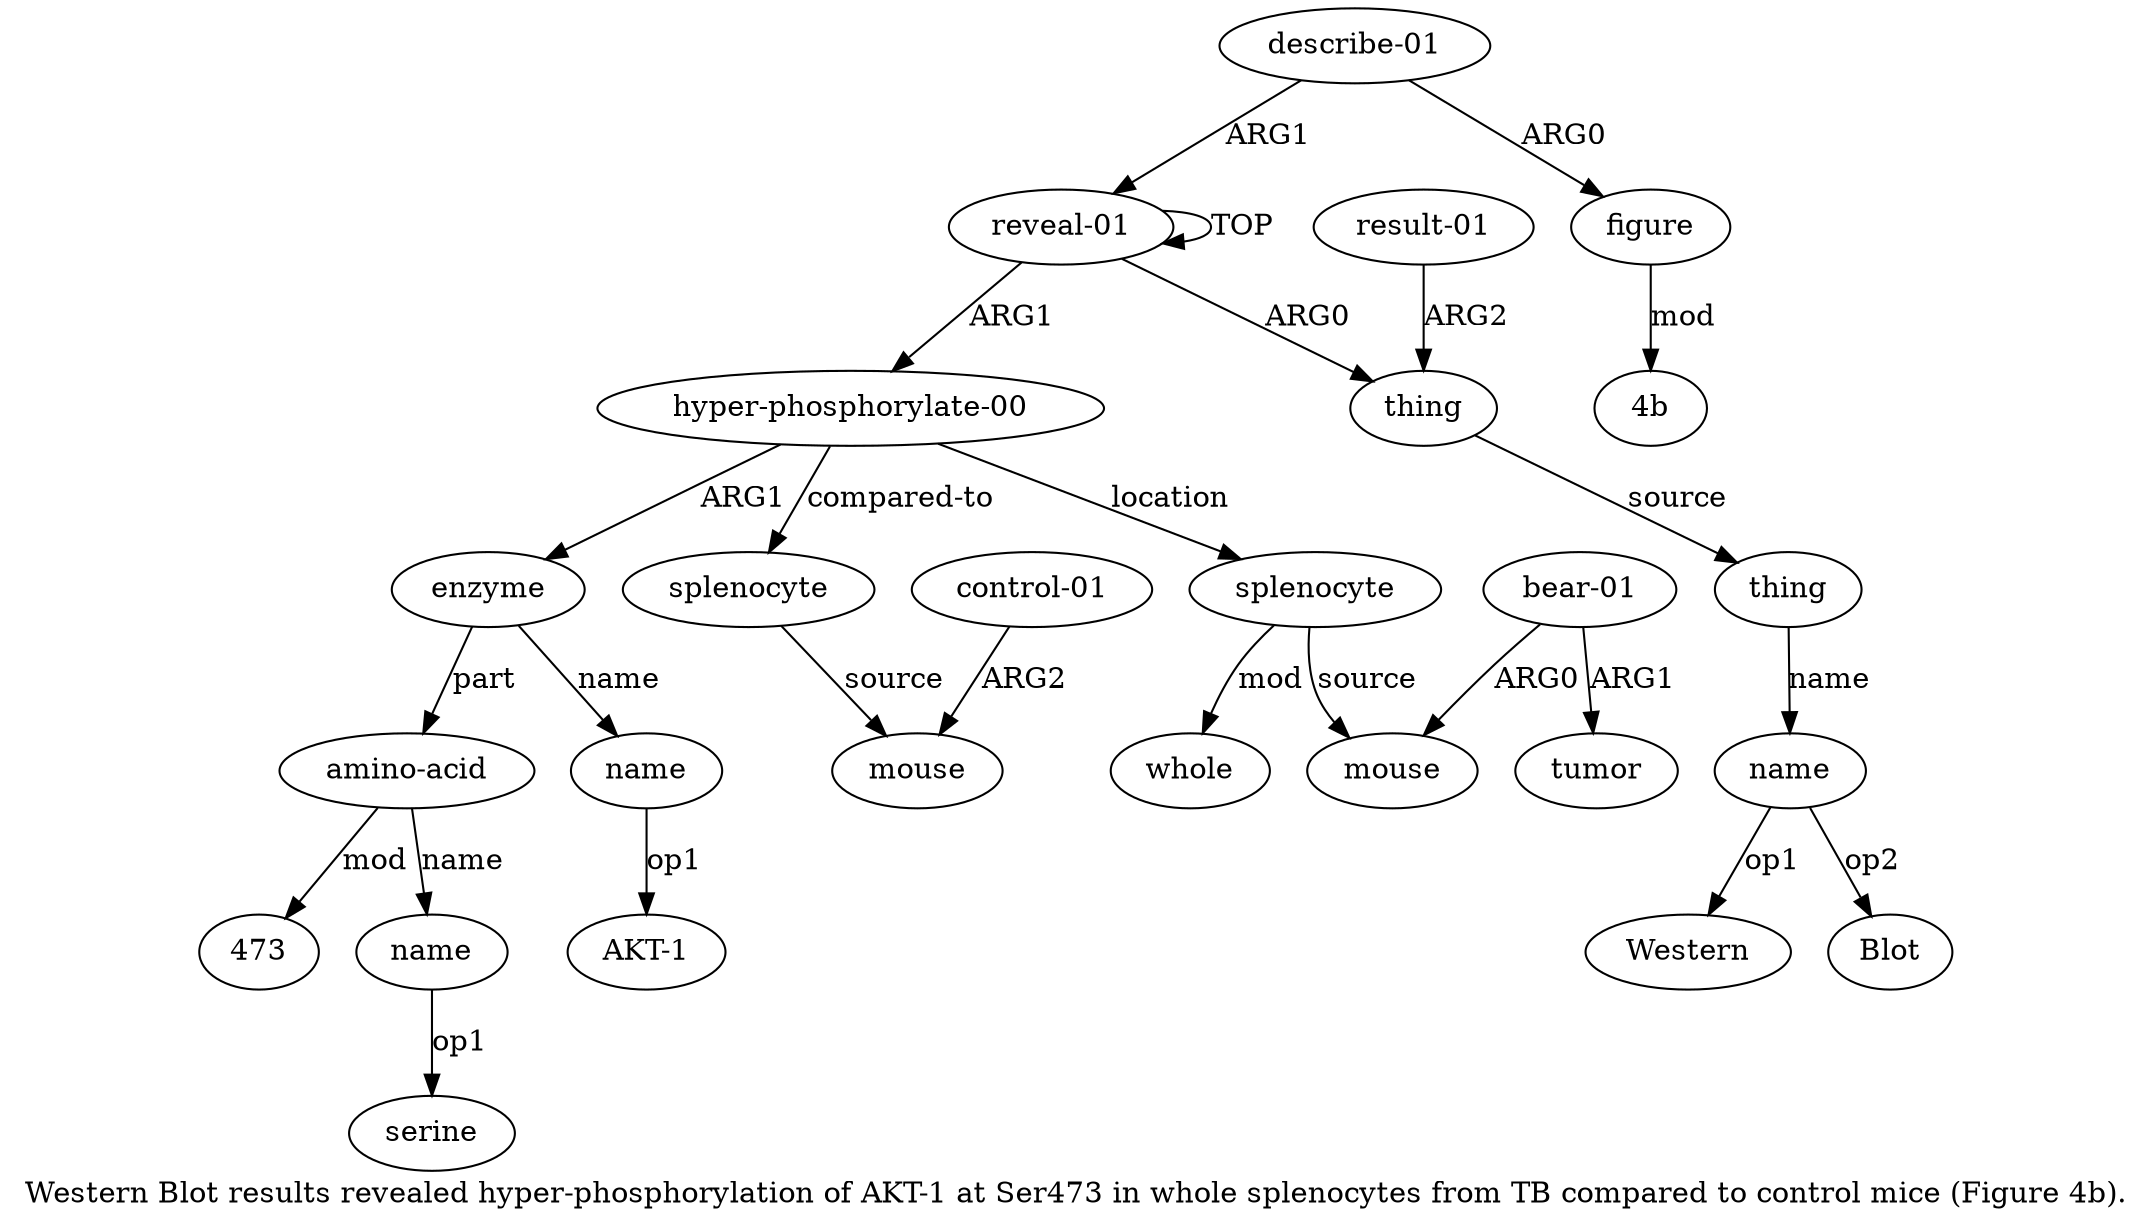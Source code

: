 digraph  {
	graph [label="Western Blot results revealed hyper-phosphorylation of AKT-1 at Ser473 in whole splenocytes from TB compared to control mice (Figure \
4b)."];
	node [label="\N"];
	"a8 473"	 [color=black,
		gold_ind=-1,
		gold_label=473,
		label=473,
		test_ind=-1,
		test_label=473];
	a15	 [color=black,
		gold_ind=15,
		gold_label=splenocyte,
		label=splenocyte,
		test_ind=15,
		test_label=splenocyte];
	a16	 [color=black,
		gold_ind=16,
		gold_label=mouse,
		label=mouse,
		test_ind=16,
		test_label=mouse];
	a15 -> a16 [key=0,
	color=black,
	gold_label=source,
	label=source,
	test_label=source];
a14 [color=black,
	gold_ind=14,
	gold_label=tumor,
	label=tumor,
	test_ind=14,
	test_label=tumor];
a17 [color=black,
	gold_ind=17,
	gold_label="control-01",
	label="control-01",
	test_ind=17,
	test_label="control-01"];
a17 -> a16 [key=0,
color=black,
gold_label=ARG2,
label=ARG2,
test_label=ARG2];
a11 [color=black,
gold_ind=11,
gold_label=whole,
label=whole,
test_ind=11,
test_label=whole];
a10 [color=black,
gold_ind=10,
gold_label=splenocyte,
label=splenocyte,
test_ind=10,
test_label=splenocyte];
a10 -> a11 [key=0,
color=black,
gold_label=mod,
label=mod,
test_label=mod];
a12 [color=black,
gold_ind=12,
gold_label=mouse,
label=mouse,
test_ind=12,
test_label=mouse];
a10 -> a12 [key=0,
color=black,
gold_label=source,
label=source,
test_label=source];
a13 [color=black,
gold_ind=13,
gold_label="bear-01",
label="bear-01",
test_ind=13,
test_label="bear-01"];
a13 -> a14 [key=0,
color=black,
gold_label=ARG1,
label=ARG1,
test_label=ARG1];
a13 -> a12 [key=0,
color=black,
gold_label=ARG0,
label=ARG0,
test_label=ARG0];
"a9 serine" [color=black,
gold_ind=-1,
gold_label=serine,
label=serine,
test_ind=-1,
test_label=serine];
a19 [color=black,
gold_ind=19,
gold_label=figure,
label=figure,
test_ind=19,
test_label=figure];
"a19 4b" [color=black,
gold_ind=-1,
gold_label="4b",
label="4b",
test_ind=-1,
test_label="4b"];
a19 -> "a19 4b" [key=0,
color=black,
gold_label=mod,
label=mod,
test_label=mod];
a18 [color=black,
gold_ind=18,
gold_label="describe-01",
label="describe-01",
test_ind=18,
test_label="describe-01"];
a18 -> a19 [key=0,
color=black,
gold_label=ARG0,
label=ARG0,
test_label=ARG0];
a0 [color=black,
gold_ind=0,
gold_label="reveal-01",
label="reveal-01",
test_ind=0,
test_label="reveal-01"];
a18 -> a0 [key=0,
color=black,
gold_label=ARG1,
label=ARG1,
test_label=ARG1];
a1 [color=black,
gold_ind=1,
gold_label=thing,
label=thing,
test_ind=1,
test_label=thing];
a3 [color=black,
gold_ind=3,
gold_label=thing,
label=thing,
test_ind=3,
test_label=thing];
a1 -> a3 [key=0,
color=black,
gold_label=source,
label=source,
test_label=source];
a0 -> a1 [key=0,
color=black,
gold_label=ARG0,
label=ARG0,
test_label=ARG0];
a0 -> a0 [key=0,
color=black,
gold_label=TOP,
label=TOP,
test_label=TOP];
a5 [color=black,
gold_ind=5,
gold_label="hyper-phosphorylate-00",
label="hyper-phosphorylate-00",
test_ind=5,
test_label="hyper-phosphorylate-00"];
a0 -> a5 [key=0,
color=black,
gold_label=ARG1,
label=ARG1,
test_label=ARG1];
a4 [color=black,
gold_ind=4,
gold_label=name,
label=name,
test_ind=4,
test_label=name];
a3 -> a4 [key=0,
color=black,
gold_label=name,
label=name,
test_label=name];
a2 [color=black,
gold_ind=2,
gold_label="result-01",
label="result-01",
test_ind=2,
test_label="result-01"];
a2 -> a1 [key=0,
color=black,
gold_label=ARG2,
label=ARG2,
test_label=ARG2];
a5 -> a15 [key=0,
color=black,
gold_label="compared-to",
label="compared-to",
test_label="compared-to"];
a5 -> a10 [key=0,
color=black,
gold_label=location,
label=location,
test_label=location];
a6 [color=black,
gold_ind=6,
gold_label=enzyme,
label=enzyme,
test_ind=6,
test_label=enzyme];
a5 -> a6 [key=0,
color=black,
gold_label=ARG1,
label=ARG1,
test_label=ARG1];
"a4 Western" [color=black,
gold_ind=-1,
gold_label=Western,
label=Western,
test_ind=-1,
test_label=Western];
a4 -> "a4 Western" [key=0,
color=black,
gold_label=op1,
label=op1,
test_label=op1];
"a4 Blot" [color=black,
gold_ind=-1,
gold_label=Blot,
label=Blot,
test_ind=-1,
test_label=Blot];
a4 -> "a4 Blot" [key=0,
color=black,
gold_label=op2,
label=op2,
test_label=op2];
a7 [color=black,
gold_ind=7,
gold_label=name,
label=name,
test_ind=7,
test_label=name];
"a7 AKT-1" [color=black,
gold_ind=-1,
gold_label="AKT-1",
label="AKT-1",
test_ind=-1,
test_label="AKT-1"];
a7 -> "a7 AKT-1" [key=0,
color=black,
gold_label=op1,
label=op1,
test_label=op1];
a6 -> a7 [key=0,
color=black,
gold_label=name,
label=name,
test_label=name];
a8 [color=black,
gold_ind=8,
gold_label="amino-acid",
label="amino-acid",
test_ind=8,
test_label="amino-acid"];
a6 -> a8 [key=0,
color=black,
gold_label=part,
label=part,
test_label=part];
a9 [color=black,
gold_ind=9,
gold_label=name,
label=name,
test_ind=9,
test_label=name];
a9 -> "a9 serine" [key=0,
color=black,
gold_label=op1,
label=op1,
test_label=op1];
a8 -> "a8 473" [key=0,
color=black,
gold_label=mod,
label=mod,
test_label=mod];
a8 -> a9 [key=0,
color=black,
gold_label=name,
label=name,
test_label=name];
}
